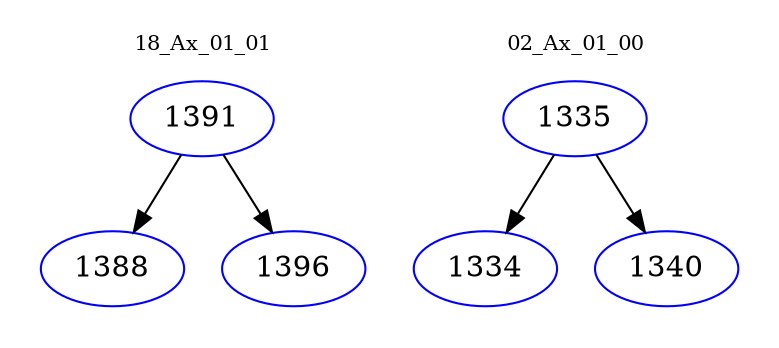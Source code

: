 digraph{
subgraph cluster_0 {
color = white
label = "18_Ax_01_01";
fontsize=10;
T0_1391 [label="1391", color="blue"]
T0_1391 -> T0_1388 [color="black"]
T0_1388 [label="1388", color="blue"]
T0_1391 -> T0_1396 [color="black"]
T0_1396 [label="1396", color="blue"]
}
subgraph cluster_1 {
color = white
label = "02_Ax_01_00";
fontsize=10;
T1_1335 [label="1335", color="blue"]
T1_1335 -> T1_1334 [color="black"]
T1_1334 [label="1334", color="blue"]
T1_1335 -> T1_1340 [color="black"]
T1_1340 [label="1340", color="blue"]
}
}

